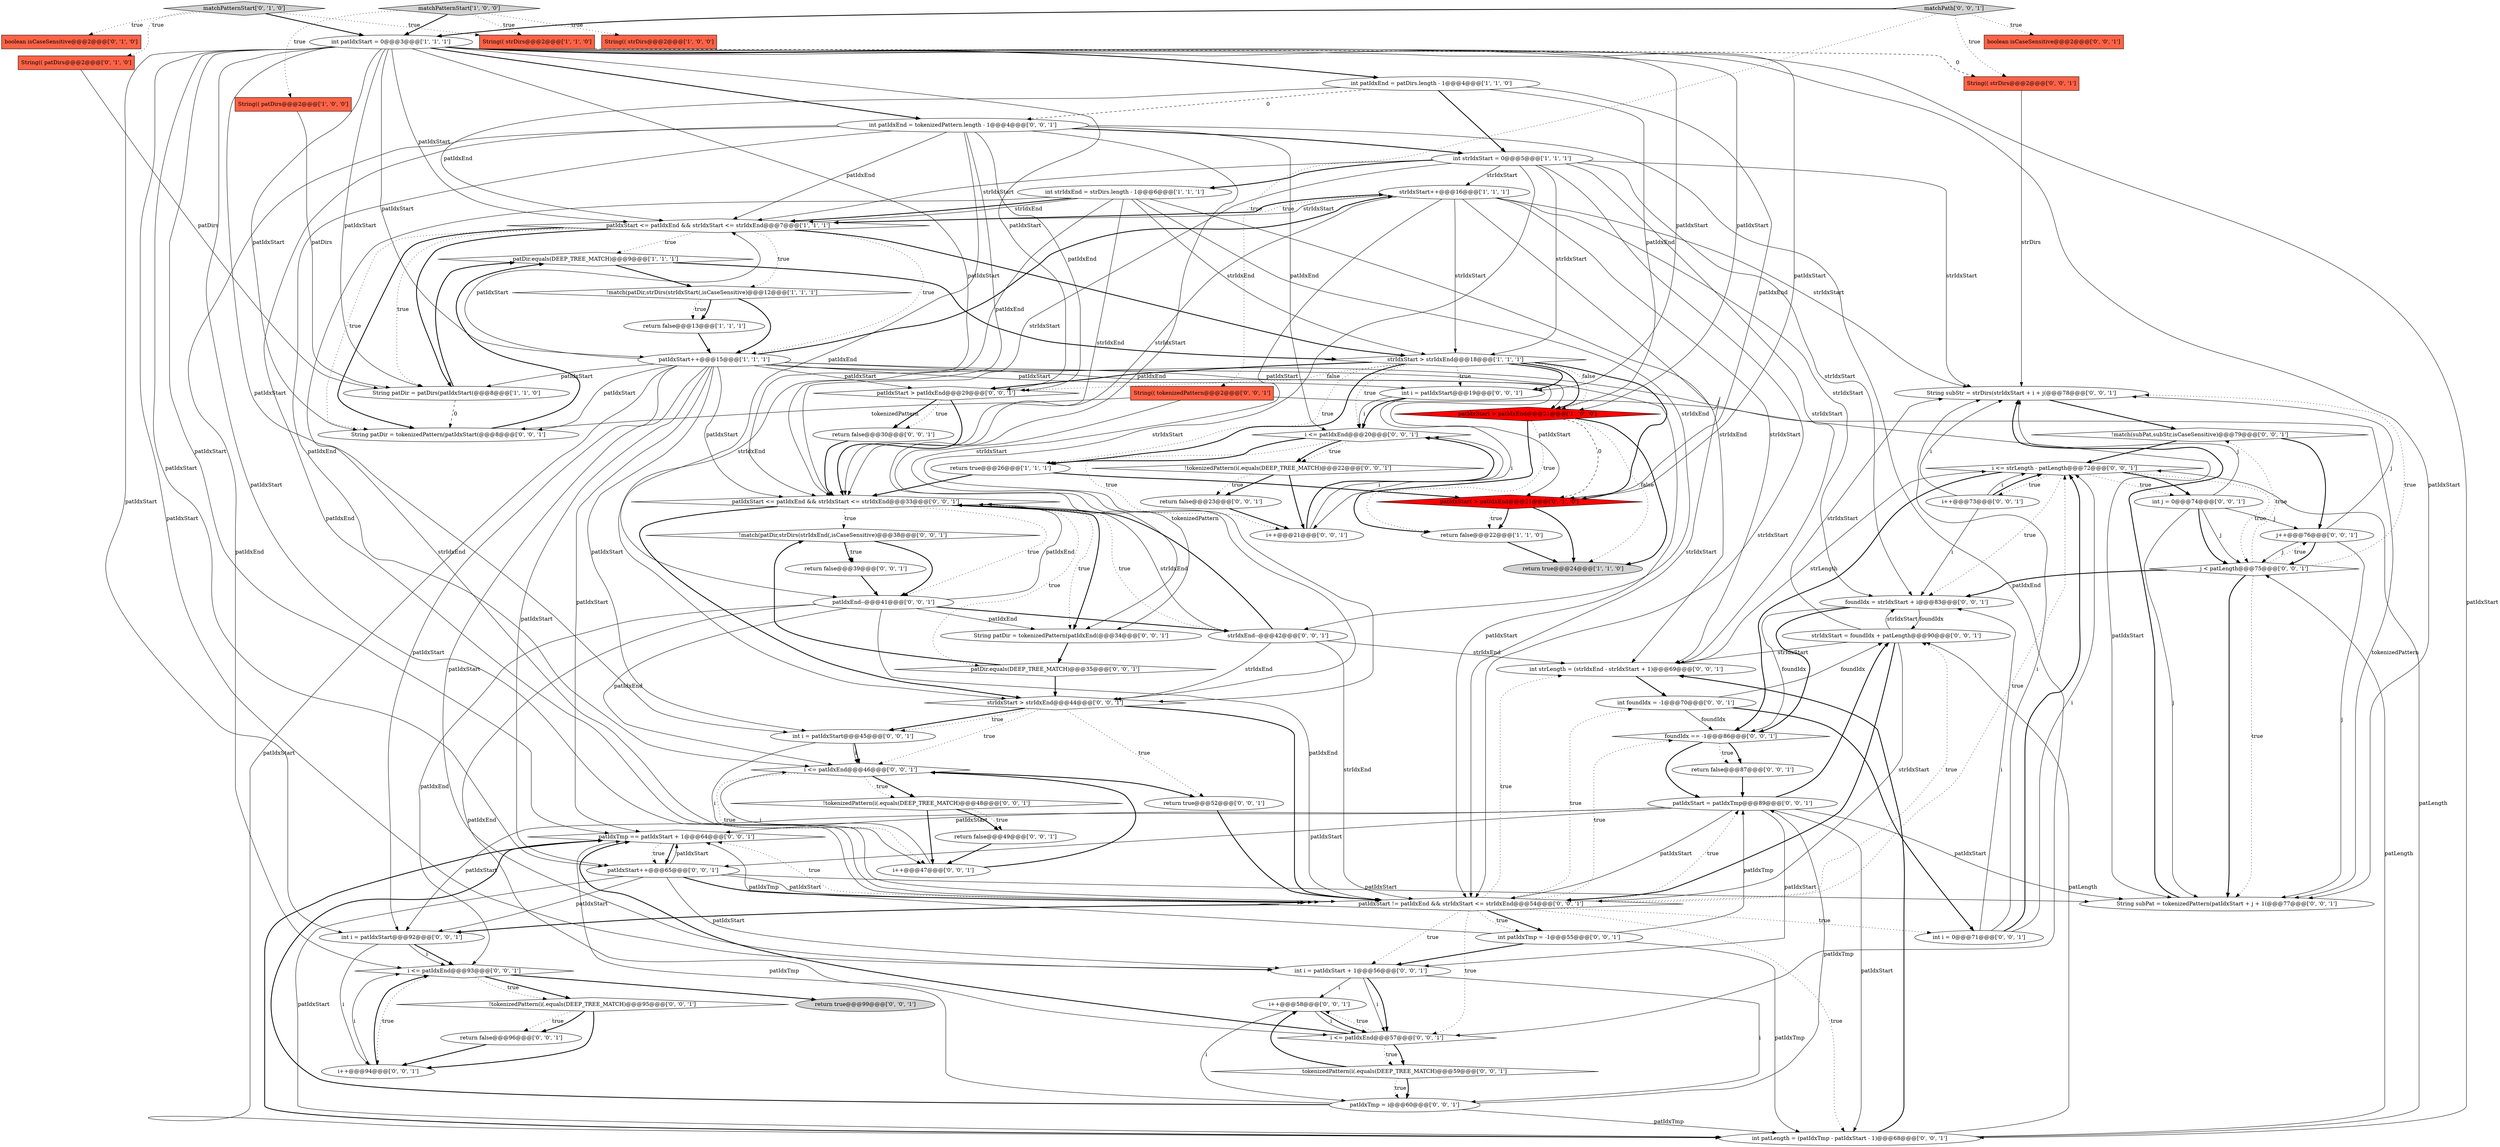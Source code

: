 digraph {
67 [style = filled, label = "String subStr = strDirs(strIdxStart + i + j(@@@78@@@['0', '0', '1']", fillcolor = white, shape = ellipse image = "AAA0AAABBB3BBB"];
20 [style = filled, label = "boolean isCaseSensitive@@@2@@@['0', '1', '0']", fillcolor = tomato, shape = box image = "AAA0AAABBB2BBB"];
50 [style = filled, label = "int j = 0@@@74@@@['0', '0', '1']", fillcolor = white, shape = ellipse image = "AAA0AAABBB3BBB"];
9 [style = filled, label = "int strIdxEnd = strDirs.length - 1@@@6@@@['1', '1', '1']", fillcolor = white, shape = ellipse image = "AAA0AAABBB1BBB"];
38 [style = filled, label = "boolean isCaseSensitive@@@2@@@['0', '0', '1']", fillcolor = tomato, shape = box image = "AAA0AAABBB3BBB"];
46 [style = filled, label = "patIdxStart = patIdxTmp@@@89@@@['0', '0', '1']", fillcolor = white, shape = ellipse image = "AAA0AAABBB3BBB"];
22 [style = filled, label = "matchPatternStart['0', '1', '0']", fillcolor = lightgray, shape = diamond image = "AAA0AAABBB2BBB"];
34 [style = filled, label = "patIdxTmp == patIdxStart + 1@@@64@@@['0', '0', '1']", fillcolor = white, shape = diamond image = "AAA0AAABBB3BBB"];
61 [style = filled, label = "!tokenizedPattern(i(.equals(DEEP_TREE_MATCH)@@@22@@@['0', '0', '1']", fillcolor = white, shape = diamond image = "AAA0AAABBB3BBB"];
74 [style = filled, label = "patIdxStart > patIdxEnd@@@29@@@['0', '0', '1']", fillcolor = white, shape = diamond image = "AAA0AAABBB3BBB"];
78 [style = filled, label = "i <= strLength - patLength@@@72@@@['0', '0', '1']", fillcolor = white, shape = diamond image = "AAA0AAABBB3BBB"];
11 [style = filled, label = "strIdxStart++@@@16@@@['1', '1', '1']", fillcolor = white, shape = ellipse image = "AAA0AAABBB1BBB"];
26 [style = filled, label = "return true@@@99@@@['0', '0', '1']", fillcolor = lightgray, shape = ellipse image = "AAA0AAABBB3BBB"];
4 [style = filled, label = "return true@@@26@@@['1', '1', '1']", fillcolor = white, shape = ellipse image = "AAA0AAABBB1BBB"];
54 [style = filled, label = "int foundIdx = -1@@@70@@@['0', '0', '1']", fillcolor = white, shape = ellipse image = "AAA0AAABBB3BBB"];
0 [style = filled, label = "int patIdxStart = 0@@@3@@@['1', '1', '1']", fillcolor = white, shape = ellipse image = "AAA0AAABBB1BBB"];
12 [style = filled, label = "matchPatternStart['1', '0', '0']", fillcolor = lightgray, shape = diamond image = "AAA0AAABBB1BBB"];
25 [style = filled, label = "strIdxStart = foundIdx + patLength@@@90@@@['0', '0', '1']", fillcolor = white, shape = ellipse image = "AAA0AAABBB3BBB"];
45 [style = filled, label = "return false@@@49@@@['0', '0', '1']", fillcolor = white, shape = ellipse image = "AAA0AAABBB3BBB"];
55 [style = filled, label = "int i = 0@@@71@@@['0', '0', '1']", fillcolor = white, shape = ellipse image = "AAA0AAABBB3BBB"];
5 [style = filled, label = "patIdxStart <= patIdxEnd && strIdxStart <= strIdxEnd@@@7@@@['1', '1', '1']", fillcolor = white, shape = diamond image = "AAA0AAABBB1BBB"];
21 [style = filled, label = "String(( patDirs@@@2@@@['0', '1', '0']", fillcolor = tomato, shape = box image = "AAA0AAABBB2BBB"];
65 [style = filled, label = "!match(subPat,subStr,isCaseSensitive)@@@79@@@['0', '0', '1']", fillcolor = white, shape = diamond image = "AAA0AAABBB3BBB"];
48 [style = filled, label = "j < patLength@@@75@@@['0', '0', '1']", fillcolor = white, shape = diamond image = "AAA0AAABBB3BBB"];
59 [style = filled, label = "int patIdxEnd = tokenizedPattern.length - 1@@@4@@@['0', '0', '1']", fillcolor = white, shape = ellipse image = "AAA0AAABBB3BBB"];
80 [style = filled, label = "patIdxStart++@@@65@@@['0', '0', '1']", fillcolor = white, shape = ellipse image = "AAA0AAABBB3BBB"];
35 [style = filled, label = "strIdxEnd--@@@42@@@['0', '0', '1']", fillcolor = white, shape = ellipse image = "AAA0AAABBB3BBB"];
49 [style = filled, label = "int i = patIdxStart + 1@@@56@@@['0', '0', '1']", fillcolor = white, shape = ellipse image = "AAA0AAABBB3BBB"];
36 [style = filled, label = "i <= patIdxEnd@@@20@@@['0', '0', '1']", fillcolor = white, shape = diamond image = "AAA0AAABBB3BBB"];
3 [style = filled, label = "String(( patDirs@@@2@@@['1', '0', '0']", fillcolor = tomato, shape = box image = "AAA0AAABBB1BBB"];
2 [style = filled, label = "patIdxStart > patIdxEnd@@@21@@@['1', '0', '0']", fillcolor = red, shape = diamond image = "AAA1AAABBB1BBB"];
1 [style = filled, label = "return true@@@24@@@['1', '1', '0']", fillcolor = lightgray, shape = ellipse image = "AAA0AAABBB1BBB"];
58 [style = filled, label = "i++@@@47@@@['0', '0', '1']", fillcolor = white, shape = ellipse image = "AAA0AAABBB3BBB"];
70 [style = filled, label = "patIdxStart != patIdxEnd && strIdxStart <= strIdxEnd@@@54@@@['0', '0', '1']", fillcolor = white, shape = diamond image = "AAA0AAABBB3BBB"];
76 [style = filled, label = "foundIdx == -1@@@86@@@['0', '0', '1']", fillcolor = white, shape = diamond image = "AAA0AAABBB3BBB"];
14 [style = filled, label = "int strIdxStart = 0@@@5@@@['1', '1', '1']", fillcolor = white, shape = ellipse image = "AAA0AAABBB1BBB"];
24 [style = filled, label = "int i = patIdxStart@@@19@@@['0', '0', '1']", fillcolor = white, shape = ellipse image = "AAA0AAABBB3BBB"];
27 [style = filled, label = "!tokenizedPattern(i(.equals(DEEP_TREE_MATCH)@@@48@@@['0', '0', '1']", fillcolor = white, shape = diamond image = "AAA0AAABBB3BBB"];
47 [style = filled, label = "i++@@@58@@@['0', '0', '1']", fillcolor = white, shape = ellipse image = "AAA0AAABBB3BBB"];
71 [style = filled, label = "matchPath['0', '0', '1']", fillcolor = lightgray, shape = diamond image = "AAA0AAABBB3BBB"];
69 [style = filled, label = "!match(patDir,strDirs(strIdxEnd(,isCaseSensitive)@@@38@@@['0', '0', '1']", fillcolor = white, shape = diamond image = "AAA0AAABBB3BBB"];
60 [style = filled, label = "i <= patIdxEnd@@@93@@@['0', '0', '1']", fillcolor = white, shape = diamond image = "AAA0AAABBB3BBB"];
75 [style = filled, label = "i <= patIdxEnd@@@57@@@['0', '0', '1']", fillcolor = white, shape = diamond image = "AAA0AAABBB3BBB"];
39 [style = filled, label = "int patLength = (patIdxTmp - patIdxStart - 1)@@@68@@@['0', '0', '1']", fillcolor = white, shape = ellipse image = "AAA0AAABBB3BBB"];
62 [style = filled, label = "patIdxStart <= patIdxEnd && strIdxStart <= strIdxEnd@@@33@@@['0', '0', '1']", fillcolor = white, shape = diamond image = "AAA0AAABBB3BBB"];
79 [style = filled, label = "String(( tokenizedPattern@@@2@@@['0', '0', '1']", fillcolor = tomato, shape = box image = "AAA0AAABBB3BBB"];
53 [style = filled, label = "return true@@@52@@@['0', '0', '1']", fillcolor = white, shape = ellipse image = "AAA0AAABBB3BBB"];
56 [style = filled, label = "return false@@@23@@@['0', '0', '1']", fillcolor = white, shape = ellipse image = "AAA0AAABBB3BBB"];
81 [style = filled, label = "String patDir = tokenizedPattern(patIdxStart(@@@8@@@['0', '0', '1']", fillcolor = white, shape = ellipse image = "AAA0AAABBB3BBB"];
23 [style = filled, label = "patIdxStart > patIdxEnd@@@21@@@['0', '1', '0']", fillcolor = red, shape = diamond image = "AAA1AAABBB2BBB"];
29 [style = filled, label = "strIdxStart > strIdxEnd@@@44@@@['0', '0', '1']", fillcolor = white, shape = diamond image = "AAA0AAABBB3BBB"];
63 [style = filled, label = "patIdxTmp = i@@@60@@@['0', '0', '1']", fillcolor = white, shape = ellipse image = "AAA0AAABBB3BBB"];
77 [style = filled, label = "i++@@@21@@@['0', '0', '1']", fillcolor = white, shape = ellipse image = "AAA0AAABBB3BBB"];
66 [style = filled, label = "int patIdxTmp = -1@@@55@@@['0', '0', '1']", fillcolor = white, shape = ellipse image = "AAA0AAABBB3BBB"];
10 [style = filled, label = "return false@@@13@@@['1', '1', '1']", fillcolor = white, shape = ellipse image = "AAA0AAABBB1BBB"];
15 [style = filled, label = "String patDir = patDirs(patIdxStart(@@@8@@@['1', '1', '0']", fillcolor = white, shape = ellipse image = "AAA0AAABBB1BBB"];
41 [style = filled, label = "return false@@@30@@@['0', '0', '1']", fillcolor = white, shape = ellipse image = "AAA0AAABBB3BBB"];
57 [style = filled, label = "return false@@@39@@@['0', '0', '1']", fillcolor = white, shape = ellipse image = "AAA0AAABBB3BBB"];
42 [style = filled, label = "int strLength = (strIdxEnd - strIdxStart + 1)@@@69@@@['0', '0', '1']", fillcolor = white, shape = ellipse image = "AAA0AAABBB3BBB"];
68 [style = filled, label = "String subPat = tokenizedPattern(patIdxStart + j + 1(@@@77@@@['0', '0', '1']", fillcolor = white, shape = ellipse image = "AAA0AAABBB3BBB"];
82 [style = filled, label = "String(( strDirs@@@2@@@['0', '0', '1']", fillcolor = tomato, shape = box image = "AAA0AAABBB3BBB"];
30 [style = filled, label = "String patDir = tokenizedPattern(patIdxEnd(@@@34@@@['0', '0', '1']", fillcolor = white, shape = ellipse image = "AAA0AAABBB3BBB"];
28 [style = filled, label = "tokenizedPattern(i(.equals(DEEP_TREE_MATCH)@@@59@@@['0', '0', '1']", fillcolor = white, shape = diamond image = "AAA0AAABBB3BBB"];
33 [style = filled, label = "foundIdx = strIdxStart + i@@@83@@@['0', '0', '1']", fillcolor = white, shape = ellipse image = "AAA0AAABBB3BBB"];
18 [style = filled, label = "!match(patDir,strDirs(strIdxStart(,isCaseSensitive)@@@12@@@['1', '1', '1']", fillcolor = white, shape = diamond image = "AAA0AAABBB1BBB"];
6 [style = filled, label = "int patIdxEnd = patDirs.length - 1@@@4@@@['1', '1', '0']", fillcolor = white, shape = ellipse image = "AAA0AAABBB1BBB"];
37 [style = filled, label = "return false@@@96@@@['0', '0', '1']", fillcolor = white, shape = ellipse image = "AAA0AAABBB3BBB"];
32 [style = filled, label = "int i = patIdxStart@@@92@@@['0', '0', '1']", fillcolor = white, shape = ellipse image = "AAA0AAABBB3BBB"];
44 [style = filled, label = "i++@@@94@@@['0', '0', '1']", fillcolor = white, shape = ellipse image = "AAA0AAABBB3BBB"];
51 [style = filled, label = "!tokenizedPattern(i(.equals(DEEP_TREE_MATCH)@@@95@@@['0', '0', '1']", fillcolor = white, shape = diamond image = "AAA0AAABBB3BBB"];
13 [style = filled, label = "String(( strDirs@@@2@@@['1', '1', '0']", fillcolor = tomato, shape = box image = "AAA0AAABBB1BBB"];
52 [style = filled, label = "i <= patIdxEnd@@@46@@@['0', '0', '1']", fillcolor = white, shape = diamond image = "AAA0AAABBB3BBB"];
72 [style = filled, label = "patIdxEnd--@@@41@@@['0', '0', '1']", fillcolor = white, shape = ellipse image = "AAA0AAABBB3BBB"];
7 [style = filled, label = "patIdxStart++@@@15@@@['1', '1', '1']", fillcolor = white, shape = ellipse image = "AAA0AAABBB1BBB"];
43 [style = filled, label = "j++@@@76@@@['0', '0', '1']", fillcolor = white, shape = ellipse image = "AAA0AAABBB3BBB"];
8 [style = filled, label = "String(( strDirs@@@2@@@['1', '0', '0']", fillcolor = tomato, shape = box image = "AAA0AAABBB1BBB"];
19 [style = filled, label = "strIdxStart > strIdxEnd@@@18@@@['1', '1', '1']", fillcolor = white, shape = diamond image = "AAA0AAABBB1BBB"];
17 [style = filled, label = "return false@@@22@@@['1', '1', '0']", fillcolor = white, shape = ellipse image = "AAA0AAABBB1BBB"];
31 [style = filled, label = "int i = patIdxStart@@@45@@@['0', '0', '1']", fillcolor = white, shape = ellipse image = "AAA0AAABBB3BBB"];
64 [style = filled, label = "patDir.equals(DEEP_TREE_MATCH)@@@35@@@['0', '0', '1']", fillcolor = white, shape = diamond image = "AAA0AAABBB3BBB"];
16 [style = filled, label = "patDir.equals(DEEP_TREE_MATCH)@@@9@@@['1', '1', '1']", fillcolor = white, shape = diamond image = "AAA0AAABBB1BBB"];
73 [style = filled, label = "i++@@@73@@@['0', '0', '1']", fillcolor = white, shape = ellipse image = "AAA0AAABBB3BBB"];
40 [style = filled, label = "return false@@@87@@@['0', '0', '1']", fillcolor = white, shape = ellipse image = "AAA0AAABBB3BBB"];
54->55 [style = bold, label=""];
51->37 [style = dotted, label="true"];
7->15 [style = solid, label="patIdxStart"];
70->66 [style = bold, label=""];
14->70 [style = solid, label="strIdxStart"];
35->42 [style = solid, label="strIdxEnd"];
46->34 [style = solid, label="patIdxStart"];
32->44 [style = solid, label="i"];
46->25 [style = bold, label=""];
5->18 [style = dotted, label="true"];
61->56 [style = bold, label=""];
52->27 [style = bold, label=""];
34->80 [style = dotted, label="true"];
0->74 [style = solid, label="patIdxStart"];
12->8 [style = dotted, label="true"];
75->47 [style = dotted, label="true"];
7->70 [style = solid, label="patIdxStart"];
7->68 [style = solid, label="patIdxStart"];
4->62 [style = bold, label=""];
62->35 [style = dotted, label="true"];
63->34 [style = bold, label=""];
70->75 [style = dotted, label="true"];
5->15 [style = bold, label=""];
9->19 [style = solid, label="strIdxEnd"];
27->58 [style = bold, label=""];
35->29 [style = solid, label="strIdxEnd"];
13->82 [style = dashed, label="0"];
78->73 [style = dotted, label="true"];
7->81 [style = solid, label="patIdxStart"];
73->78 [style = solid, label="i"];
82->67 [style = solid, label="strDirs"];
19->24 [style = bold, label=""];
14->67 [style = solid, label="strIdxStart"];
0->15 [style = solid, label="patIdxStart"];
3->15 [style = solid, label="patDirs"];
34->80 [style = bold, label=""];
66->34 [style = solid, label="patIdxTmp"];
0->70 [style = solid, label="patIdxStart"];
43->48 [style = solid, label="j"];
5->11 [style = dotted, label="true"];
22->0 [style = bold, label=""];
19->74 [style = dotted, label="false"];
62->64 [style = dotted, label="true"];
6->23 [style = solid, label="patIdxEnd"];
46->49 [style = solid, label="patIdxStart"];
7->80 [style = solid, label="patIdxStart"];
39->78 [style = solid, label="patLength"];
25->33 [style = solid, label="strIdxStart"];
60->44 [style = dotted, label="true"];
9->29 [style = solid, label="strIdxEnd"];
54->25 [style = solid, label="foundIdx"];
69->72 [style = bold, label=""];
27->45 [style = bold, label=""];
70->32 [style = bold, label=""];
6->2 [style = solid, label="patIdxEnd"];
9->5 [style = bold, label=""];
7->39 [style = solid, label="patIdxStart"];
23->17 [style = bold, label=""];
14->9 [style = bold, label=""];
76->46 [style = bold, label=""];
9->62 [style = solid, label="strIdxEnd"];
48->43 [style = dotted, label="true"];
72->30 [style = solid, label="patIdxEnd"];
14->42 [style = solid, label="strIdxStart"];
48->67 [style = dotted, label="true"];
23->17 [style = dotted, label="true"];
47->63 [style = solid, label="i"];
71->38 [style = dotted, label="true"];
44->60 [style = solid, label="i"];
9->42 [style = solid, label="strIdxEnd"];
14->5 [style = solid, label="strIdxStart"];
36->77 [style = dotted, label="true"];
78->33 [style = dotted, label="true"];
60->51 [style = bold, label=""];
59->5 [style = solid, label="patIdxEnd"];
9->35 [style = solid, label="strIdxEnd"];
11->29 [style = solid, label="strIdxStart"];
72->35 [style = bold, label=""];
12->3 [style = dotted, label="true"];
69->57 [style = dotted, label="true"];
62->30 [style = dotted, label="true"];
59->70 [style = solid, label="patIdxEnd"];
73->33 [style = solid, label="i"];
7->11 [style = bold, label=""];
46->32 [style = solid, label="patIdxStart"];
74->41 [style = bold, label=""];
80->70 [style = bold, label=""];
70->46 [style = dotted, label="true"];
46->68 [style = solid, label="patIdxStart"];
77->36 [style = bold, label=""];
62->30 [style = bold, label=""];
14->11 [style = solid, label="strIdxStart"];
36->4 [style = bold, label=""];
47->75 [style = solid, label="i"];
62->29 [style = bold, label=""];
51->44 [style = bold, label=""];
25->42 [style = solid, label="strIdxStart"];
63->34 [style = solid, label="patIdxTmp"];
70->66 [style = dotted, label="true"];
79->68 [style = solid, label="tokenizedPattern"];
19->2 [style = bold, label=""];
75->28 [style = bold, label=""];
11->5 [style = solid, label="strIdxStart"];
9->5 [style = solid, label="strIdxEnd"];
78->48 [style = dotted, label="true"];
72->70 [style = solid, label="patIdxEnd"];
16->19 [style = bold, label=""];
19->36 [style = dotted, label="true"];
70->39 [style = dotted, label="true"];
10->7 [style = bold, label=""];
0->80 [style = solid, label="patIdxStart"];
78->50 [style = bold, label=""];
65->78 [style = bold, label=""];
43->67 [style = solid, label="j"];
29->52 [style = dotted, label="true"];
0->7 [style = solid, label="patIdxStart"];
50->43 [style = solid, label="j"];
80->39 [style = solid, label="patIdxStart"];
6->59 [style = dashed, label="0"];
28->63 [style = bold, label=""];
14->33 [style = solid, label="strIdxStart"];
49->75 [style = solid, label="i"];
22->20 [style = dotted, label="true"];
0->62 [style = solid, label="patIdxStart"];
19->4 [style = dotted, label="true"];
5->7 [style = dotted, label="true"];
74->41 [style = dotted, label="true"];
75->28 [style = dotted, label="true"];
72->60 [style = solid, label="patIdxEnd"];
22->13 [style = dotted, label="true"];
29->53 [style = dotted, label="true"];
73->78 [style = bold, label=""];
7->5 [style = solid, label="patIdxStart"];
48->33 [style = bold, label=""];
63->39 [style = solid, label="patIdxTmp"];
66->46 [style = solid, label="patIdxTmp"];
7->32 [style = solid, label="patIdxStart"];
18->7 [style = bold, label=""];
48->68 [style = dotted, label="true"];
0->5 [style = solid, label="patIdxStart"];
9->70 [style = solid, label="strIdxEnd"];
66->49 [style = bold, label=""];
39->42 [style = bold, label=""];
71->79 [style = dotted, label="true"];
0->23 [style = solid, label="patIdxStart"];
11->42 [style = solid, label="strIdxStart"];
80->49 [style = solid, label="patIdxStart"];
4->23 [style = bold, label=""];
19->74 [style = bold, label=""];
70->42 [style = dotted, label="true"];
7->49 [style = solid, label="patIdxStart"];
76->40 [style = bold, label=""];
2->17 [style = bold, label=""];
22->21 [style = dotted, label="true"];
27->45 [style = dotted, label="true"];
78->50 [style = dotted, label="true"];
49->63 [style = solid, label="i"];
2->23 [style = dashed, label="0"];
46->70 [style = solid, label="patIdxStart"];
70->49 [style = dotted, label="true"];
16->18 [style = bold, label=""];
55->67 [style = solid, label="i"];
17->1 [style = bold, label=""];
25->70 [style = bold, label=""];
7->24 [style = solid, label="patIdxStart"];
7->23 [style = solid, label="patIdxStart"];
0->31 [style = solid, label="patIdxStart"];
33->76 [style = solid, label="foundIdx"];
2->1 [style = bold, label=""];
31->52 [style = bold, label=""];
66->39 [style = solid, label="patIdxTmp"];
28->47 [style = bold, label=""];
7->31 [style = solid, label="patIdxStart"];
80->68 [style = solid, label="patIdxStart"];
54->76 [style = solid, label="foundIdx"];
61->56 [style = dotted, label="true"];
33->25 [style = solid, label="foundIdx"];
11->19 [style = solid, label="strIdxStart"];
79->81 [style = solid, label="tokenizedPattern"];
64->29 [style = bold, label=""];
59->62 [style = solid, label="patIdxEnd"];
73->67 [style = solid, label="i"];
70->54 [style = dotted, label="true"];
59->72 [style = solid, label="patIdxEnd"];
58->52 [style = solid, label="i"];
19->24 [style = dotted, label="true"];
50->48 [style = bold, label=""];
62->69 [style = dotted, label="true"];
76->40 [style = dotted, label="true"];
56->77 [style = bold, label=""];
0->34 [style = solid, label="patIdxStart"];
5->15 [style = dotted, label="true"];
7->34 [style = solid, label="patIdxStart"];
33->76 [style = bold, label=""];
49->47 [style = solid, label="i"];
50->68 [style = solid, label="j"];
6->5 [style = solid, label="patIdxEnd"];
70->25 [style = dotted, label="true"];
18->10 [style = dotted, label="true"];
5->19 [style = bold, label=""];
45->58 [style = bold, label=""];
7->2 [style = solid, label="patIdxStart"];
11->5 [style = bold, label=""];
11->33 [style = solid, label="strIdxStart"];
71->0 [style = bold, label=""];
32->60 [style = bold, label=""];
0->68 [style = solid, label="patIdxStart"];
30->64 [style = bold, label=""];
74->62 [style = bold, label=""];
59->75 [style = solid, label="patIdxEnd"];
63->46 [style = solid, label="patIdxTmp"];
46->39 [style = solid, label="patIdxStart"];
18->10 [style = bold, label=""];
59->60 [style = solid, label="patIdxEnd"];
7->74 [style = solid, label="patIdxStart"];
50->67 [style = solid, label="j"];
46->80 [style = solid, label="patIdxStart"];
32->60 [style = solid, label="i"];
70->78 [style = dotted, label="true"];
15->81 [style = dashed, label="0"];
34->39 [style = bold, label=""];
48->68 [style = bold, label=""];
5->16 [style = dotted, label="true"];
37->44 [style = bold, label=""];
21->15 [style = solid, label="patDirs"];
49->75 [style = bold, label=""];
11->67 [style = solid, label="strIdxStart"];
11->62 [style = solid, label="strIdxStart"];
14->19 [style = solid, label="strIdxStart"];
31->52 [style = solid, label="i"];
7->62 [style = solid, label="patIdxStart"];
24->77 [style = solid, label="i"];
72->52 [style = solid, label="patIdxEnd"];
41->62 [style = bold, label=""];
59->14 [style = bold, label=""];
47->75 [style = bold, label=""];
70->34 [style = dotted, label="true"];
0->59 [style = bold, label=""];
55->78 [style = bold, label=""];
5->81 [style = dotted, label="true"];
60->51 [style = dotted, label="true"];
48->65 [style = dotted, label="true"];
72->62 [style = solid, label="patIdxEnd"];
59->74 [style = solid, label="patIdxEnd"];
11->70 [style = solid, label="strIdxStart"];
35->70 [style = solid, label="strIdxEnd"];
77->36 [style = solid, label="i"];
52->53 [style = bold, label=""];
68->67 [style = bold, label=""];
44->60 [style = bold, label=""];
0->6 [style = bold, label=""];
2->1 [style = dotted, label="false"];
64->69 [style = bold, label=""];
60->26 [style = bold, label=""];
25->70 [style = solid, label="strIdxStart"];
65->43 [style = bold, label=""];
79->30 [style = solid, label="tokenizedPattern"];
36->61 [style = dotted, label="true"];
29->31 [style = bold, label=""];
43->48 [style = bold, label=""];
2->17 [style = dotted, label="true"];
69->57 [style = bold, label=""];
39->48 [style = solid, label="patLength"];
0->81 [style = solid, label="patIdxStart"];
0->39 [style = solid, label="patIdxStart"];
70->76 [style = dotted, label="true"];
59->36 [style = solid, label="patIdxEnd"];
42->78 [style = solid, label="strLength"];
0->2 [style = solid, label="patIdxStart"];
55->78 [style = solid, label="i"];
80->34 [style = solid, label="patIdxStart"];
0->49 [style = solid, label="patIdxStart"];
59->52 [style = solid, label="patIdxEnd"];
15->16 [style = bold, label=""];
14->62 [style = solid, label="strIdxStart"];
12->0 [style = bold, label=""];
81->16 [style = bold, label=""];
57->72 [style = bold, label=""];
67->65 [style = bold, label=""];
52->27 [style = dotted, label="true"];
24->36 [style = solid, label="i"];
0->32 [style = solid, label="patIdxStart"];
40->46 [style = bold, label=""];
6->14 [style = bold, label=""];
61->77 [style = bold, label=""];
71->82 [style = dotted, label="true"];
12->13 [style = dotted, label="true"];
43->68 [style = solid, label="j"];
24->36 [style = bold, label=""];
80->32 [style = solid, label="patIdxStart"];
62->72 [style = dotted, label="true"];
52->58 [style = dotted, label="true"];
70->55 [style = dotted, label="true"];
19->23 [style = bold, label=""];
59->30 [style = solid, label="patIdxEnd"];
53->70 [style = bold, label=""];
35->62 [style = solid, label="strIdxEnd"];
14->29 [style = solid, label="strIdxStart"];
72->75 [style = solid, label="patIdxEnd"];
35->62 [style = bold, label=""];
19->2 [style = dotted, label="false"];
23->1 [style = bold, label=""];
75->34 [style = bold, label=""];
50->48 [style = solid, label="j"];
36->61 [style = bold, label=""];
58->52 [style = bold, label=""];
0->24 [style = solid, label="patIdxStart"];
19->4 [style = bold, label=""];
31->58 [style = solid, label="i"];
5->81 [style = bold, label=""];
42->54 [style = bold, label=""];
78->76 [style = bold, label=""];
29->70 [style = bold, label=""];
55->33 [style = solid, label="i"];
28->63 [style = dotted, label="true"];
39->25 [style = solid, label="patLength"];
25->67 [style = solid, label="strIdxStart"];
51->37 [style = bold, label=""];
80->70 [style = solid, label="patIdxStart"];
29->31 [style = dotted, label="true"];
}
